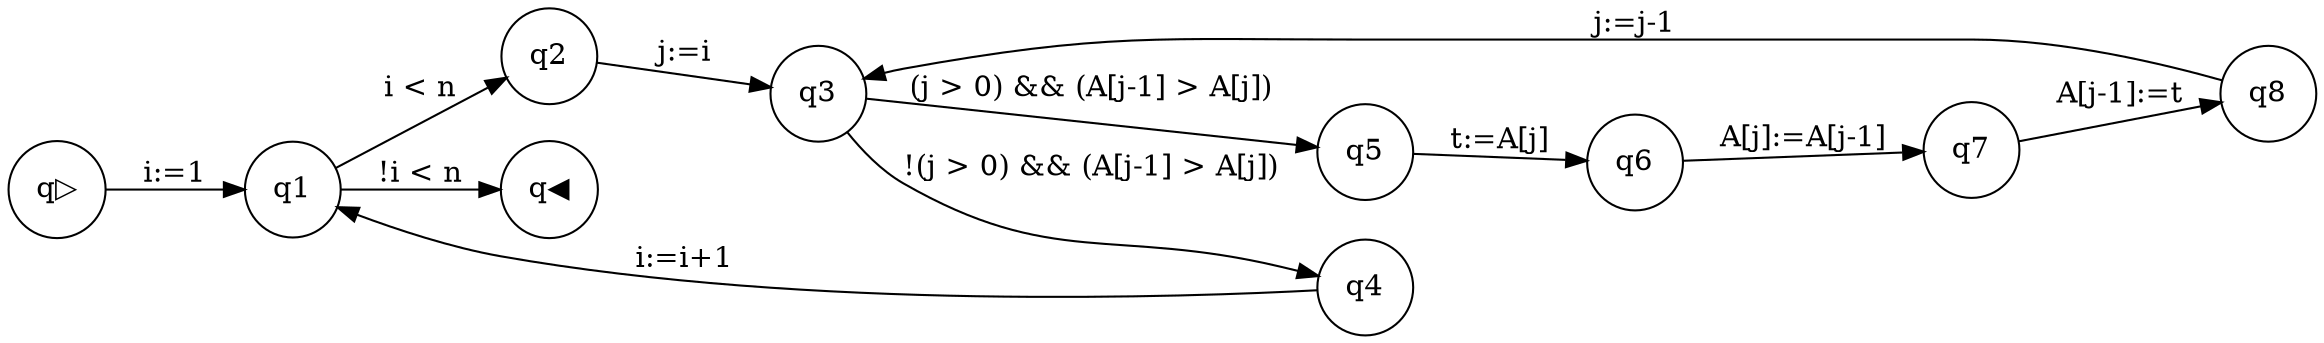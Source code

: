 digraph G {
rankdir=LR;
node [shape = circle]
q▷ -> q1 [label="i:=1"] 
q2 -> q3 [label="j:=i"] 
q5 -> q6 [label="t:=A[j]"] 
q6 -> q7 [label="A[j]:=A[j-1]"] 
q7 -> q8 [label="A[j-1]:=t"] 
q8 -> q3 [label="j:=j-1"] 
q3 -> q5 [label="(j > 0) && (A[j-1] > A[j])"] 
q3 -> q4 [label="!(j > 0) && (A[j-1] > A[j])"] 
q4 -> q1 [label="i:=i+1"] 
q1 -> q2 [label="i < n"] 
q1 -> q◀ [label="!i < n"] 
}